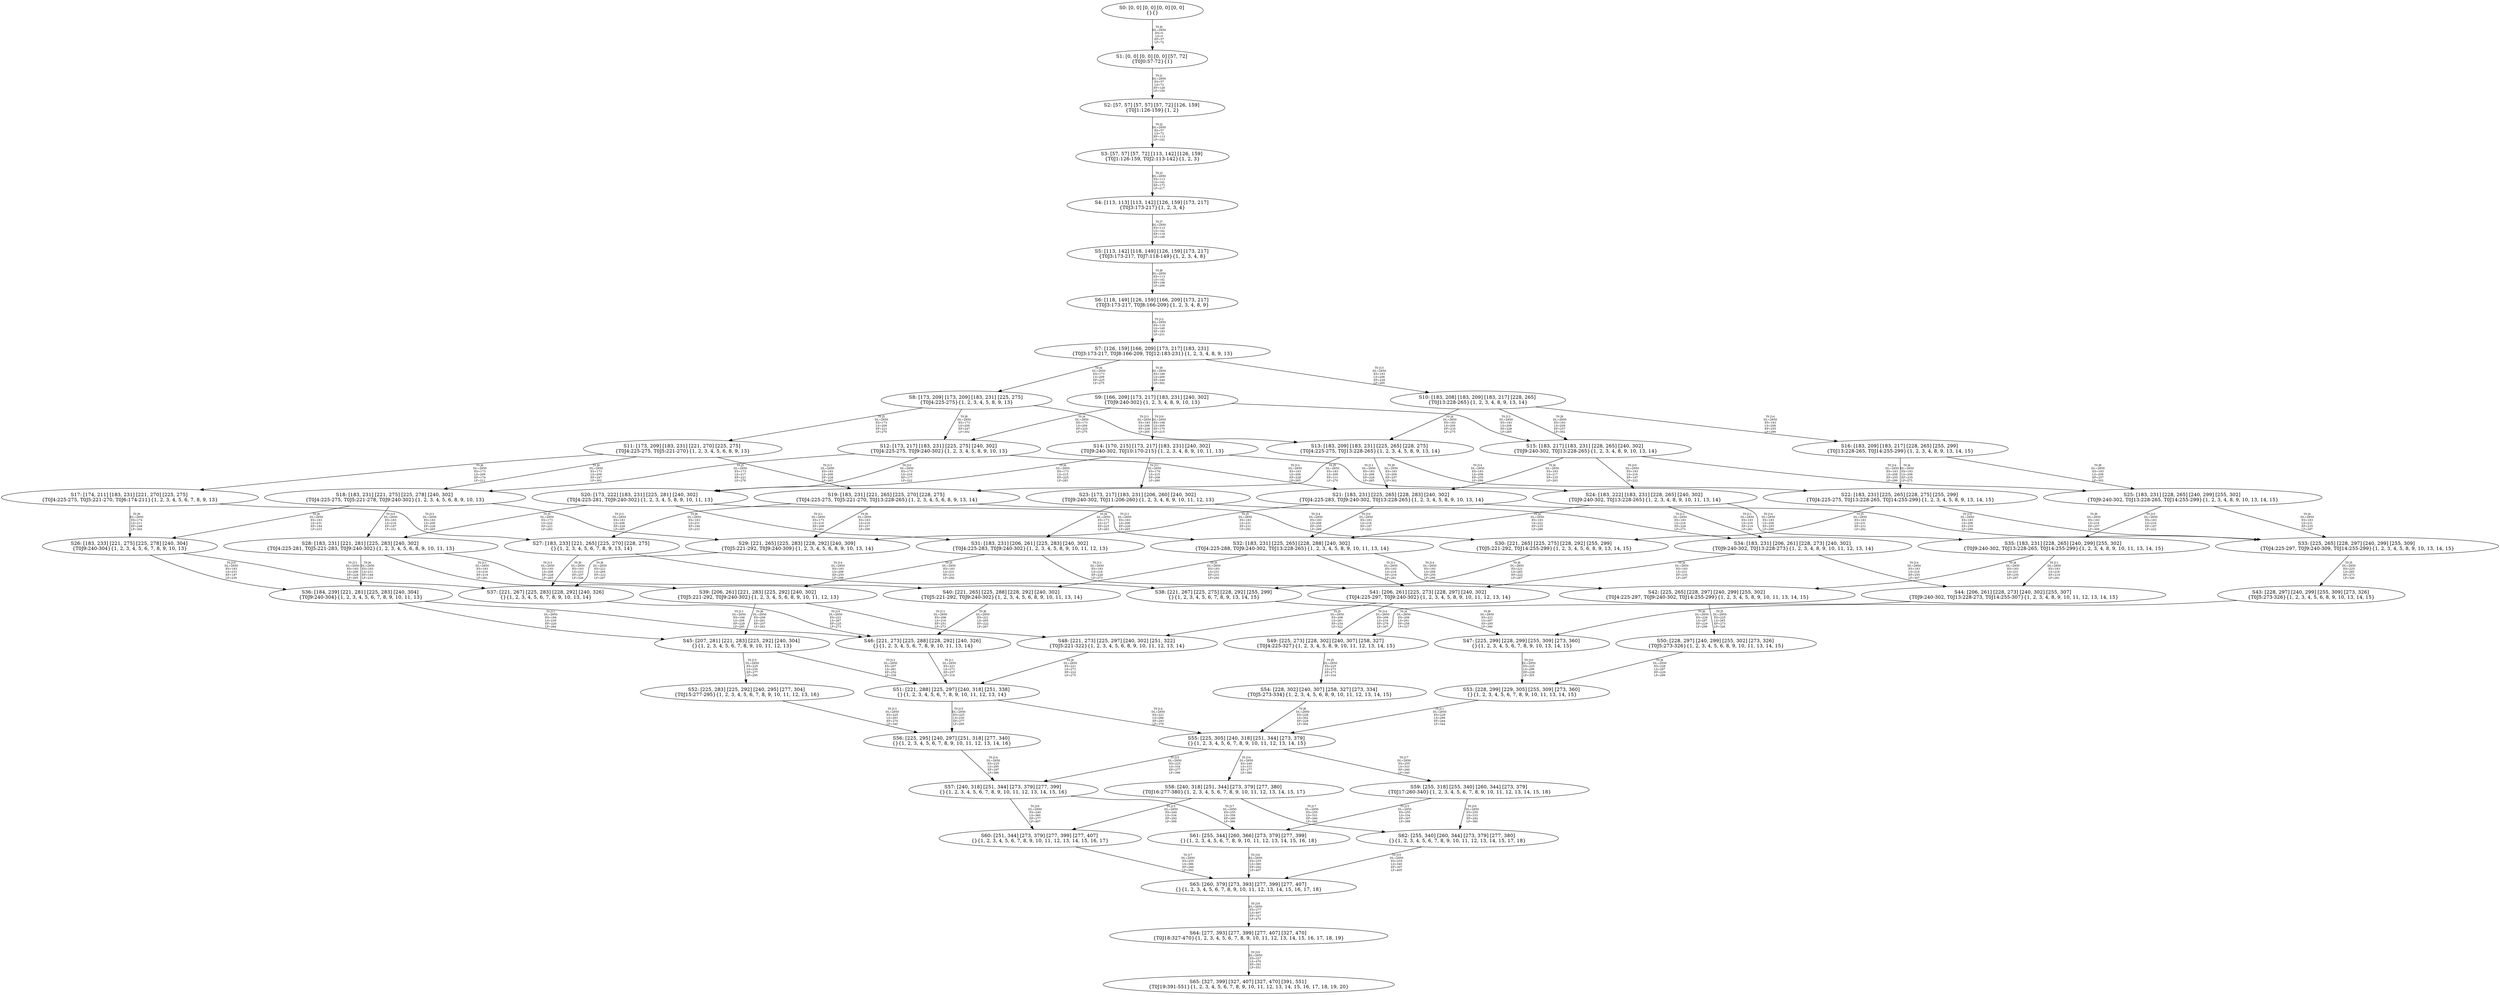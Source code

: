 digraph {
	S0[label="S0: [0, 0] [0, 0] [0, 0] [0, 0] \n{}{}"];
	S1[label="S1: [0, 0] [0, 0] [0, 0] [57, 72] \n{T0J0:57-72}{1}"];
	S2[label="S2: [57, 57] [57, 57] [57, 72] [126, 159] \n{T0J1:126-159}{1, 2}"];
	S3[label="S3: [57, 57] [57, 72] [113, 142] [126, 159] \n{T0J1:126-159, T0J2:113-142}{1, 2, 3}"];
	S4[label="S4: [113, 113] [113, 142] [126, 159] [173, 217] \n{T0J3:173-217}{1, 2, 3, 4}"];
	S5[label="S5: [113, 142] [118, 149] [126, 159] [173, 217] \n{T0J3:173-217, T0J7:118-149}{1, 2, 3, 4, 8}"];
	S6[label="S6: [118, 149] [126, 159] [166, 209] [173, 217] \n{T0J3:173-217, T0J8:166-209}{1, 2, 3, 4, 8, 9}"];
	S7[label="S7: [126, 159] [166, 209] [173, 217] [183, 231] \n{T0J3:173-217, T0J8:166-209, T0J12:183-231}{1, 2, 3, 4, 8, 9, 13}"];
	S8[label="S8: [173, 209] [173, 209] [183, 231] [225, 275] \n{T0J4:225-275}{1, 2, 3, 4, 5, 8, 9, 13}"];
	S9[label="S9: [166, 209] [173, 217] [183, 231] [240, 302] \n{T0J9:240-302}{1, 2, 3, 4, 8, 9, 10, 13}"];
	S10[label="S10: [183, 208] [183, 209] [183, 217] [228, 265] \n{T0J13:228-265}{1, 2, 3, 4, 8, 9, 13, 14}"];
	S11[label="S11: [173, 209] [183, 231] [221, 270] [225, 275] \n{T0J4:225-275, T0J5:221-270}{1, 2, 3, 4, 5, 6, 8, 9, 13}"];
	S12[label="S12: [173, 217] [183, 231] [225, 275] [240, 302] \n{T0J4:225-275, T0J9:240-302}{1, 2, 3, 4, 5, 8, 9, 10, 13}"];
	S13[label="S13: [183, 209] [183, 231] [225, 265] [228, 275] \n{T0J4:225-275, T0J13:228-265}{1, 2, 3, 4, 5, 8, 9, 13, 14}"];
	S14[label="S14: [170, 215] [173, 217] [183, 231] [240, 302] \n{T0J9:240-302, T0J10:170-215}{1, 2, 3, 4, 8, 9, 10, 11, 13}"];
	S15[label="S15: [183, 217] [183, 231] [228, 265] [240, 302] \n{T0J9:240-302, T0J13:228-265}{1, 2, 3, 4, 8, 9, 10, 13, 14}"];
	S16[label="S16: [183, 209] [183, 217] [228, 265] [255, 299] \n{T0J13:228-265, T0J14:255-299}{1, 2, 3, 4, 8, 9, 13, 14, 15}"];
	S17[label="S17: [174, 211] [183, 231] [221, 270] [225, 275] \n{T0J4:225-275, T0J5:221-270, T0J6:174-211}{1, 2, 3, 4, 5, 6, 7, 8, 9, 13}"];
	S18[label="S18: [183, 231] [221, 275] [225, 278] [240, 302] \n{T0J4:225-275, T0J5:221-278, T0J9:240-302}{1, 2, 3, 4, 5, 6, 8, 9, 10, 13}"];
	S19[label="S19: [183, 231] [221, 265] [225, 270] [228, 275] \n{T0J4:225-275, T0J5:221-270, T0J13:228-265}{1, 2, 3, 4, 5, 6, 8, 9, 13, 14}"];
	S20[label="S20: [173, 222] [183, 231] [225, 281] [240, 302] \n{T0J4:225-281, T0J9:240-302}{1, 2, 3, 4, 5, 8, 9, 10, 11, 13}"];
	S21[label="S21: [183, 231] [225, 265] [228, 283] [240, 302] \n{T0J4:225-283, T0J9:240-302, T0J13:228-265}{1, 2, 3, 4, 5, 8, 9, 10, 13, 14}"];
	S22[label="S22: [183, 231] [225, 265] [228, 275] [255, 299] \n{T0J4:225-275, T0J13:228-265, T0J14:255-299}{1, 2, 3, 4, 5, 8, 9, 13, 14, 15}"];
	S23[label="S23: [173, 217] [183, 231] [206, 260] [240, 302] \n{T0J9:240-302, T0J11:206-260}{1, 2, 3, 4, 8, 9, 10, 11, 12, 13}"];
	S24[label="S24: [183, 222] [183, 231] [228, 265] [240, 302] \n{T0J9:240-302, T0J13:228-265}{1, 2, 3, 4, 8, 9, 10, 11, 13, 14}"];
	S25[label="S25: [183, 231] [228, 265] [240, 299] [255, 302] \n{T0J9:240-302, T0J13:228-265, T0J14:255-299}{1, 2, 3, 4, 8, 9, 10, 13, 14, 15}"];
	S26[label="S26: [183, 233] [221, 275] [225, 278] [240, 304] \n{T0J9:240-304}{1, 2, 3, 4, 5, 6, 7, 8, 9, 10, 13}"];
	S27[label="S27: [183, 233] [221, 265] [225, 270] [228, 275] \n{}{1, 2, 3, 4, 5, 6, 7, 8, 9, 13, 14}"];
	S28[label="S28: [183, 231] [221, 281] [225, 283] [240, 302] \n{T0J4:225-281, T0J5:221-283, T0J9:240-302}{1, 2, 3, 4, 5, 6, 8, 9, 10, 11, 13}"];
	S29[label="S29: [221, 265] [225, 283] [228, 292] [240, 309] \n{T0J5:221-292, T0J9:240-309}{1, 2, 3, 4, 5, 6, 8, 9, 10, 13, 14}"];
	S30[label="S30: [221, 265] [225, 275] [228, 292] [255, 299] \n{T0J5:221-292, T0J14:255-299}{1, 2, 3, 4, 5, 6, 8, 9, 13, 14, 15}"];
	S31[label="S31: [183, 231] [206, 261] [225, 283] [240, 302] \n{T0J4:225-283, T0J9:240-302}{1, 2, 3, 4, 5, 8, 9, 10, 11, 12, 13}"];
	S32[label="S32: [183, 231] [225, 265] [228, 288] [240, 302] \n{T0J4:225-288, T0J9:240-302, T0J13:228-265}{1, 2, 3, 4, 5, 8, 9, 10, 11, 13, 14}"];
	S33[label="S33: [225, 265] [228, 297] [240, 299] [255, 309] \n{T0J4:225-297, T0J9:240-309, T0J14:255-299}{1, 2, 3, 4, 5, 8, 9, 10, 13, 14, 15}"];
	S34[label="S34: [183, 231] [206, 261] [228, 273] [240, 302] \n{T0J9:240-302, T0J13:228-273}{1, 2, 3, 4, 8, 9, 10, 11, 12, 13, 14}"];
	S35[label="S35: [183, 231] [228, 265] [240, 299] [255, 302] \n{T0J9:240-302, T0J13:228-265, T0J14:255-299}{1, 2, 3, 4, 8, 9, 10, 11, 13, 14, 15}"];
	S36[label="S36: [184, 239] [221, 281] [225, 283] [240, 304] \n{T0J9:240-304}{1, 2, 3, 4, 5, 6, 7, 8, 9, 10, 11, 13}"];
	S37[label="S37: [221, 267] [225, 283] [228, 292] [240, 326] \n{}{1, 2, 3, 4, 5, 6, 7, 8, 9, 10, 13, 14}"];
	S38[label="S38: [221, 267] [225, 275] [228, 292] [255, 299] \n{}{1, 2, 3, 4, 5, 6, 7, 8, 9, 13, 14, 15}"];
	S39[label="S39: [206, 261] [221, 283] [225, 292] [240, 302] \n{T0J5:221-292, T0J9:240-302}{1, 2, 3, 4, 5, 6, 8, 9, 10, 11, 12, 13}"];
	S40[label="S40: [221, 265] [225, 288] [228, 292] [240, 302] \n{T0J5:221-292, T0J9:240-302}{1, 2, 3, 4, 5, 6, 8, 9, 10, 11, 13, 14}"];
	S41[label="S41: [206, 261] [225, 273] [228, 297] [240, 302] \n{T0J4:225-297, T0J9:240-302}{1, 2, 3, 4, 5, 8, 9, 10, 11, 12, 13, 14}"];
	S42[label="S42: [225, 265] [228, 297] [240, 299] [255, 302] \n{T0J4:225-297, T0J9:240-302, T0J14:255-299}{1, 2, 3, 4, 5, 8, 9, 10, 11, 13, 14, 15}"];
	S43[label="S43: [228, 297] [240, 299] [255, 309] [273, 326] \n{T0J5:273-326}{1, 2, 3, 4, 5, 6, 8, 9, 10, 13, 14, 15}"];
	S44[label="S44: [206, 261] [228, 273] [240, 302] [255, 307] \n{T0J9:240-302, T0J13:228-273, T0J14:255-307}{1, 2, 3, 4, 8, 9, 10, 11, 12, 13, 14, 15}"];
	S45[label="S45: [207, 281] [221, 283] [225, 292] [240, 304] \n{}{1, 2, 3, 4, 5, 6, 7, 8, 9, 10, 11, 12, 13}"];
	S46[label="S46: [221, 273] [225, 288] [228, 292] [240, 326] \n{}{1, 2, 3, 4, 5, 6, 7, 8, 9, 10, 11, 13, 14}"];
	S47[label="S47: [225, 299] [228, 299] [255, 309] [273, 360] \n{}{1, 2, 3, 4, 5, 6, 7, 8, 9, 10, 13, 14, 15}"];
	S48[label="S48: [221, 273] [225, 297] [240, 302] [251, 322] \n{T0J5:221-322}{1, 2, 3, 4, 5, 6, 8, 9, 10, 11, 12, 13, 14}"];
	S49[label="S49: [225, 273] [228, 302] [240, 307] [258, 327] \n{T0J4:225-327}{1, 2, 3, 4, 5, 8, 9, 10, 11, 12, 13, 14, 15}"];
	S50[label="S50: [228, 297] [240, 299] [255, 302] [273, 326] \n{T0J5:273-326}{1, 2, 3, 4, 5, 6, 8, 9, 10, 11, 13, 14, 15}"];
	S51[label="S51: [221, 288] [225, 297] [240, 318] [251, 338] \n{}{1, 2, 3, 4, 5, 6, 7, 8, 9, 10, 11, 12, 13, 14}"];
	S52[label="S52: [225, 283] [225, 292] [240, 295] [277, 304] \n{T0J15:277-295}{1, 2, 3, 4, 5, 6, 7, 8, 9, 10, 11, 12, 13, 16}"];
	S53[label="S53: [228, 299] [229, 305] [255, 309] [273, 360] \n{}{1, 2, 3, 4, 5, 6, 7, 8, 9, 10, 11, 13, 14, 15}"];
	S54[label="S54: [228, 302] [240, 307] [258, 327] [273, 334] \n{T0J5:273-334}{1, 2, 3, 4, 5, 6, 8, 9, 10, 11, 12, 13, 14, 15}"];
	S55[label="S55: [225, 305] [240, 318] [251, 344] [273, 379] \n{}{1, 2, 3, 4, 5, 6, 7, 8, 9, 10, 11, 12, 13, 14, 15}"];
	S56[label="S56: [225, 295] [240, 297] [251, 318] [277, 340] \n{}{1, 2, 3, 4, 5, 6, 7, 8, 9, 10, 11, 12, 13, 14, 16}"];
	S57[label="S57: [240, 318] [251, 344] [273, 379] [277, 399] \n{}{1, 2, 3, 4, 5, 6, 7, 8, 9, 10, 11, 12, 13, 14, 15, 16}"];
	S58[label="S58: [240, 318] [251, 344] [273, 379] [277, 380] \n{T0J16:277-380}{1, 2, 3, 4, 5, 6, 7, 8, 9, 10, 11, 12, 13, 14, 15, 17}"];
	S59[label="S59: [255, 318] [255, 340] [260, 344] [273, 379] \n{T0J17:260-340}{1, 2, 3, 4, 5, 6, 7, 8, 9, 10, 11, 12, 13, 14, 15, 18}"];
	S60[label="S60: [251, 344] [273, 379] [277, 399] [277, 407] \n{}{1, 2, 3, 4, 5, 6, 7, 8, 9, 10, 11, 12, 13, 14, 15, 16, 17}"];
	S61[label="S61: [255, 344] [260, 366] [273, 379] [277, 399] \n{}{1, 2, 3, 4, 5, 6, 7, 8, 9, 10, 11, 12, 13, 14, 15, 16, 18}"];
	S62[label="S62: [255, 340] [260, 344] [273, 379] [277, 380] \n{}{1, 2, 3, 4, 5, 6, 7, 8, 9, 10, 11, 12, 13, 14, 15, 17, 18}"];
	S63[label="S63: [260, 379] [273, 393] [277, 399] [277, 407] \n{}{1, 2, 3, 4, 5, 6, 7, 8, 9, 10, 11, 12, 13, 14, 15, 16, 17, 18}"];
	S64[label="S64: [277, 393] [277, 399] [277, 407] [327, 470] \n{T0J18:327-470}{1, 2, 3, 4, 5, 6, 7, 8, 9, 10, 11, 12, 13, 14, 15, 16, 17, 18, 19}"];
	S65[label="S65: [327, 399] [327, 407] [327, 470] [391, 551] \n{T0J19:391-551}{1, 2, 3, 4, 5, 6, 7, 8, 9, 10, 11, 12, 13, 14, 15, 16, 17, 18, 19, 20}"];
	S0 -> S1[label="T0 J0\nDL=2850\nES=0\nLS=0\nEF=57\nLF=72",fontsize=8];
	S1 -> S2[label="T0 J1\nDL=2850\nES=57\nLS=72\nEF=126\nLF=159",fontsize=8];
	S2 -> S3[label="T0 J2\nDL=2850\nES=57\nLS=72\nEF=113\nLF=142",fontsize=8];
	S3 -> S4[label="T0 J3\nDL=2850\nES=113\nLS=142\nEF=173\nLF=217",fontsize=8];
	S4 -> S5[label="T0 J7\nDL=2850\nES=113\nLS=142\nEF=118\nLF=149",fontsize=8];
	S5 -> S6[label="T0 J8\nDL=2850\nES=113\nLS=142\nEF=166\nLF=209",fontsize=8];
	S6 -> S7[label="T0 J12\nDL=2850\nES=118\nLS=149\nEF=183\nLF=231",fontsize=8];
	S7 -> S8[label="T0 J4\nDL=2850\nES=173\nLS=209\nEF=225\nLF=275",fontsize=8];
	S7 -> S9[label="T0 J9\nDL=2850\nES=166\nLS=209\nEF=240\nLF=302",fontsize=8];
	S7 -> S10[label="T0 J13\nDL=2850\nES=183\nLS=208\nEF=228\nLF=265",fontsize=8];
	S8 -> S11[label="T0 J5\nDL=2850\nES=173\nLS=209\nEF=221\nLF=270",fontsize=8];
	S8 -> S12[label="T0 J9\nDL=2850\nES=173\nLS=209\nEF=247\nLF=302",fontsize=8];
	S8 -> S13[label="T0 J13\nDL=2850\nES=183\nLS=208\nEF=228\nLF=265",fontsize=8];
	S9 -> S12[label="T0 J4\nDL=2850\nES=173\nLS=209\nEF=225\nLF=275",fontsize=8];
	S9 -> S14[label="T0 J10\nDL=2850\nES=166\nLS=209\nEF=170\nLF=215",fontsize=8];
	S9 -> S15[label="T0 J13\nDL=2850\nES=183\nLS=208\nEF=228\nLF=265",fontsize=8];
	S10 -> S13[label="T0 J4\nDL=2850\nES=183\nLS=209\nEF=235\nLF=275",fontsize=8];
	S10 -> S15[label="T0 J9\nDL=2850\nES=183\nLS=209\nEF=257\nLF=302",fontsize=8];
	S10 -> S16[label="T0 J14\nDL=2850\nES=183\nLS=208\nEF=255\nLF=299",fontsize=8];
	S11 -> S17[label="T0 J6\nDL=2850\nES=173\nLS=209\nEF=174\nLF=211",fontsize=8];
	S11 -> S18[label="T0 J9\nDL=2850\nES=173\nLS=209\nEF=247\nLF=302",fontsize=8];
	S11 -> S19[label="T0 J13\nDL=2850\nES=183\nLS=208\nEF=228\nLF=265",fontsize=8];
	S12 -> S18[label="T0 J5\nDL=2850\nES=173\nLS=217\nEF=221\nLF=278",fontsize=8];
	S12 -> S20[label="T0 J10\nDL=2850\nES=173\nLS=216\nEF=177\nLF=222",fontsize=8];
	S12 -> S21[label="T0 J13\nDL=2850\nES=183\nLS=208\nEF=228\nLF=265",fontsize=8];
	S13 -> S19[label="T0 J5\nDL=2850\nES=183\nLS=209\nEF=231\nLF=270",fontsize=8];
	S13 -> S21[label="T0 J9\nDL=2850\nES=183\nLS=209\nEF=257\nLF=302",fontsize=8];
	S13 -> S22[label="T0 J14\nDL=2850\nES=183\nLS=208\nEF=255\nLF=299",fontsize=8];
	S14 -> S20[label="T0 J4\nDL=2850\nES=173\nLS=215\nEF=225\nLF=281",fontsize=8];
	S14 -> S23[label="T0 J11\nDL=2850\nES=170\nLS=215\nEF=206\nLF=260",fontsize=8];
	S14 -> S24[label="T0 J13\nDL=2850\nES=183\nLS=208\nEF=228\nLF=265",fontsize=8];
	S15 -> S21[label="T0 J4\nDL=2850\nES=183\nLS=217\nEF=235\nLF=283",fontsize=8];
	S15 -> S24[label="T0 J10\nDL=2850\nES=183\nLS=216\nEF=187\nLF=222",fontsize=8];
	S15 -> S25[label="T0 J14\nDL=2850\nES=183\nLS=208\nEF=255\nLF=299",fontsize=8];
	S16 -> S22[label="T0 J4\nDL=2850\nES=183\nLS=209\nEF=235\nLF=275",fontsize=8];
	S16 -> S25[label="T0 J9\nDL=2850\nES=183\nLS=209\nEF=257\nLF=302",fontsize=8];
	S17 -> S26[label="T0 J9\nDL=2850\nES=174\nLS=211\nEF=248\nLF=304",fontsize=8];
	S17 -> S27[label="T0 J13\nDL=2850\nES=183\nLS=208\nEF=228\nLF=265",fontsize=8];
	S18 -> S26[label="T0 J6\nDL=2850\nES=183\nLS=231\nEF=184\nLF=233",fontsize=8];
	S18 -> S28[label="T0 J10\nDL=2850\nES=183\nLS=216\nEF=187\nLF=222",fontsize=8];
	S18 -> S29[label="T0 J13\nDL=2850\nES=183\nLS=208\nEF=228\nLF=265",fontsize=8];
	S19 -> S27[label="T0 J6\nDL=2850\nES=183\nLS=231\nEF=184\nLF=233",fontsize=8];
	S19 -> S29[label="T0 J9\nDL=2850\nES=183\nLS=216\nEF=257\nLF=309",fontsize=8];
	S19 -> S30[label="T0 J14\nDL=2850\nES=183\nLS=208\nEF=255\nLF=299",fontsize=8];
	S20 -> S28[label="T0 J5\nDL=2850\nES=173\nLS=222\nEF=221\nLF=283",fontsize=8];
	S20 -> S31[label="T0 J11\nDL=2850\nES=173\nLS=216\nEF=209\nLF=261",fontsize=8];
	S20 -> S32[label="T0 J13\nDL=2850\nES=183\nLS=208\nEF=228\nLF=265",fontsize=8];
	S21 -> S29[label="T0 J5\nDL=2850\nES=183\nLS=231\nEF=231\nLF=292",fontsize=8];
	S21 -> S32[label="T0 J10\nDL=2850\nES=183\nLS=216\nEF=187\nLF=222",fontsize=8];
	S21 -> S33[label="T0 J14\nDL=2850\nES=183\nLS=208\nEF=255\nLF=299",fontsize=8];
	S22 -> S30[label="T0 J5\nDL=2850\nES=183\nLS=231\nEF=231\nLF=292",fontsize=8];
	S22 -> S33[label="T0 J9\nDL=2850\nES=183\nLS=216\nEF=257\nLF=309",fontsize=8];
	S23 -> S31[label="T0 J4\nDL=2850\nES=173\nLS=217\nEF=225\nLF=283",fontsize=8];
	S23 -> S34[label="T0 J13\nDL=2850\nES=183\nLS=216\nEF=228\nLF=273",fontsize=8];
	S24 -> S32[label="T0 J4\nDL=2850\nES=183\nLS=222\nEF=235\nLF=288",fontsize=8];
	S24 -> S34[label="T0 J11\nDL=2850\nES=183\nLS=216\nEF=219\nLF=261",fontsize=8];
	S24 -> S35[label="T0 J14\nDL=2850\nES=183\nLS=208\nEF=255\nLF=299",fontsize=8];
	S25 -> S33[label="T0 J4\nDL=2850\nES=183\nLS=231\nEF=235\nLF=297",fontsize=8];
	S25 -> S35[label="T0 J10\nDL=2850\nES=183\nLS=216\nEF=187\nLF=222",fontsize=8];
	S26 -> S36[label="T0 J10\nDL=2850\nES=183\nLS=233\nEF=187\nLF=239",fontsize=8];
	S26 -> S37[label="T0 J13\nDL=2850\nES=183\nLS=208\nEF=228\nLF=265",fontsize=8];
	S27 -> S37[label="T0 J9\nDL=2850\nES=183\nLS=233\nEF=257\nLF=326",fontsize=8];
	S27 -> S38[label="T0 J14\nDL=2850\nES=183\nLS=208\nEF=255\nLF=299",fontsize=8];
	S28 -> S36[label="T0 J6\nDL=2850\nES=183\nLS=231\nEF=184\nLF=233",fontsize=8];
	S28 -> S39[label="T0 J11\nDL=2850\nES=183\nLS=216\nEF=219\nLF=261",fontsize=8];
	S28 -> S40[label="T0 J13\nDL=2850\nES=183\nLS=208\nEF=228\nLF=265",fontsize=8];
	S29 -> S37[label="T0 J6\nDL=2850\nES=221\nLS=265\nEF=222\nLF=267",fontsize=8];
	S30 -> S38[label="T0 J6\nDL=2850\nES=221\nLS=265\nEF=222\nLF=267",fontsize=8];
	S31 -> S39[label="T0 J5\nDL=2850\nES=183\nLS=231\nEF=231\nLF=292",fontsize=8];
	S31 -> S41[label="T0 J13\nDL=2850\nES=183\nLS=216\nEF=228\nLF=273",fontsize=8];
	S32 -> S40[label="T0 J5\nDL=2850\nES=183\nLS=231\nEF=231\nLF=292",fontsize=8];
	S32 -> S41[label="T0 J11\nDL=2850\nES=183\nLS=216\nEF=219\nLF=261",fontsize=8];
	S32 -> S42[label="T0 J14\nDL=2850\nES=183\nLS=208\nEF=255\nLF=299",fontsize=8];
	S33 -> S43[label="T0 J5\nDL=2850\nES=225\nLS=265\nEF=273\nLF=326",fontsize=8];
	S34 -> S41[label="T0 J4\nDL=2850\nES=183\nLS=231\nEF=235\nLF=297",fontsize=8];
	S34 -> S44[label="T0 J14\nDL=2850\nES=183\nLS=216\nEF=255\nLF=307",fontsize=8];
	S35 -> S42[label="T0 J4\nDL=2850\nES=183\nLS=231\nEF=235\nLF=297",fontsize=8];
	S35 -> S44[label="T0 J11\nDL=2850\nES=183\nLS=216\nEF=219\nLF=261",fontsize=8];
	S36 -> S45[label="T0 J11\nDL=2850\nES=184\nLS=239\nEF=220\nLF=284",fontsize=8];
	S36 -> S46[label="T0 J13\nDL=2850\nES=184\nLS=208\nEF=229\nLF=265",fontsize=8];
	S37 -> S46[label="T0 J10\nDL=2850\nES=221\nLS=267\nEF=225\nLF=273",fontsize=8];
	S38 -> S47[label="T0 J9\nDL=2850\nES=221\nLS=267\nEF=295\nLF=360",fontsize=8];
	S39 -> S45[label="T0 J6\nDL=2850\nES=206\nLS=261\nEF=207\nLF=263",fontsize=8];
	S39 -> S48[label="T0 J13\nDL=2850\nES=206\nLS=216\nEF=251\nLF=273",fontsize=8];
	S40 -> S46[label="T0 J6\nDL=2850\nES=221\nLS=265\nEF=222\nLF=267",fontsize=8];
	S41 -> S48[label="T0 J5\nDL=2850\nES=206\nLS=261\nEF=254\nLF=322",fontsize=8];
	S41 -> S49[label="T0 J14\nDL=2850\nES=206\nLS=216\nEF=278\nLF=307",fontsize=8];
	S42 -> S50[label="T0 J5\nDL=2850\nES=225\nLS=265\nEF=273\nLF=326",fontsize=8];
	S43 -> S47[label="T0 J6\nDL=2850\nES=228\nLS=297\nEF=229\nLF=299",fontsize=8];
	S44 -> S49[label="T0 J4\nDL=2850\nES=206\nLS=261\nEF=258\nLF=327",fontsize=8];
	S45 -> S51[label="T0 J13\nDL=2850\nES=207\nLS=281\nEF=252\nLF=338",fontsize=8];
	S45 -> S52[label="T0 J15\nDL=2850\nES=225\nLS=230\nEF=277\nLF=295",fontsize=8];
	S46 -> S51[label="T0 J11\nDL=2850\nES=221\nLS=273\nEF=257\nLF=318",fontsize=8];
	S47 -> S53[label="T0 J10\nDL=2850\nES=225\nLS=299\nEF=229\nLF=305",fontsize=8];
	S48 -> S51[label="T0 J6\nDL=2850\nES=221\nLS=273\nEF=222\nLF=275",fontsize=8];
	S49 -> S54[label="T0 J5\nDL=2850\nES=225\nLS=273\nEF=273\nLF=334",fontsize=8];
	S50 -> S53[label="T0 J6\nDL=2850\nES=228\nLS=297\nEF=229\nLF=299",fontsize=8];
	S51 -> S55[label="T0 J14\nDL=2850\nES=221\nLS=288\nEF=293\nLF=379",fontsize=8];
	S51 -> S56[label="T0 J15\nDL=2850\nES=225\nLS=230\nEF=277\nLF=295",fontsize=8];
	S52 -> S56[label="T0 J13\nDL=2850\nES=225\nLS=283\nEF=270\nLF=340",fontsize=8];
	S53 -> S55[label="T0 J11\nDL=2850\nES=228\nLS=299\nEF=264\nLF=344",fontsize=8];
	S54 -> S55[label="T0 J6\nDL=2850\nES=228\nLS=302\nEF=229\nLF=304",fontsize=8];
	S55 -> S57[label="T0 J15\nDL=2850\nES=225\nLS=334\nEF=277\nLF=399",fontsize=8];
	S55 -> S58[label="T0 J16\nDL=2850\nES=240\nLS=333\nEF=277\nLF=380",fontsize=8];
	S55 -> S59[label="T0 J17\nDL=2850\nES=255\nLS=333\nEF=260\nLF=340",fontsize=8];
	S56 -> S57[label="T0 J14\nDL=2850\nES=225\nLS=295\nEF=297\nLF=386",fontsize=8];
	S57 -> S60[label="T0 J16\nDL=2850\nES=240\nLS=360\nEF=277\nLF=407",fontsize=8];
	S57 -> S61[label="T0 J17\nDL=2850\nES=255\nLS=359\nEF=260\nLF=366",fontsize=8];
	S58 -> S60[label="T0 J15\nDL=2850\nES=240\nLS=334\nEF=292\nLF=399",fontsize=8];
	S58 -> S62[label="T0 J17\nDL=2850\nES=255\nLS=333\nEF=260\nLF=340",fontsize=8];
	S59 -> S61[label="T0 J15\nDL=2850\nES=255\nLS=334\nEF=307\nLF=399",fontsize=8];
	S59 -> S62[label="T0 J16\nDL=2850\nES=255\nLS=333\nEF=292\nLF=380",fontsize=8];
	S60 -> S63[label="T0 J17\nDL=2850\nES=255\nLS=386\nEF=260\nLF=393",fontsize=8];
	S61 -> S63[label="T0 J16\nDL=2850\nES=255\nLS=360\nEF=292\nLF=407",fontsize=8];
	S62 -> S63[label="T0 J15\nDL=2850\nES=255\nLS=340\nEF=307\nLF=405",fontsize=8];
	S63 -> S64[label="T0 J18\nDL=2850\nES=277\nLS=407\nEF=327\nLF=470",fontsize=8];
	S64 -> S65[label="T0 J19\nDL=2850\nES=327\nLS=470\nEF=391\nLF=551",fontsize=8];
}
